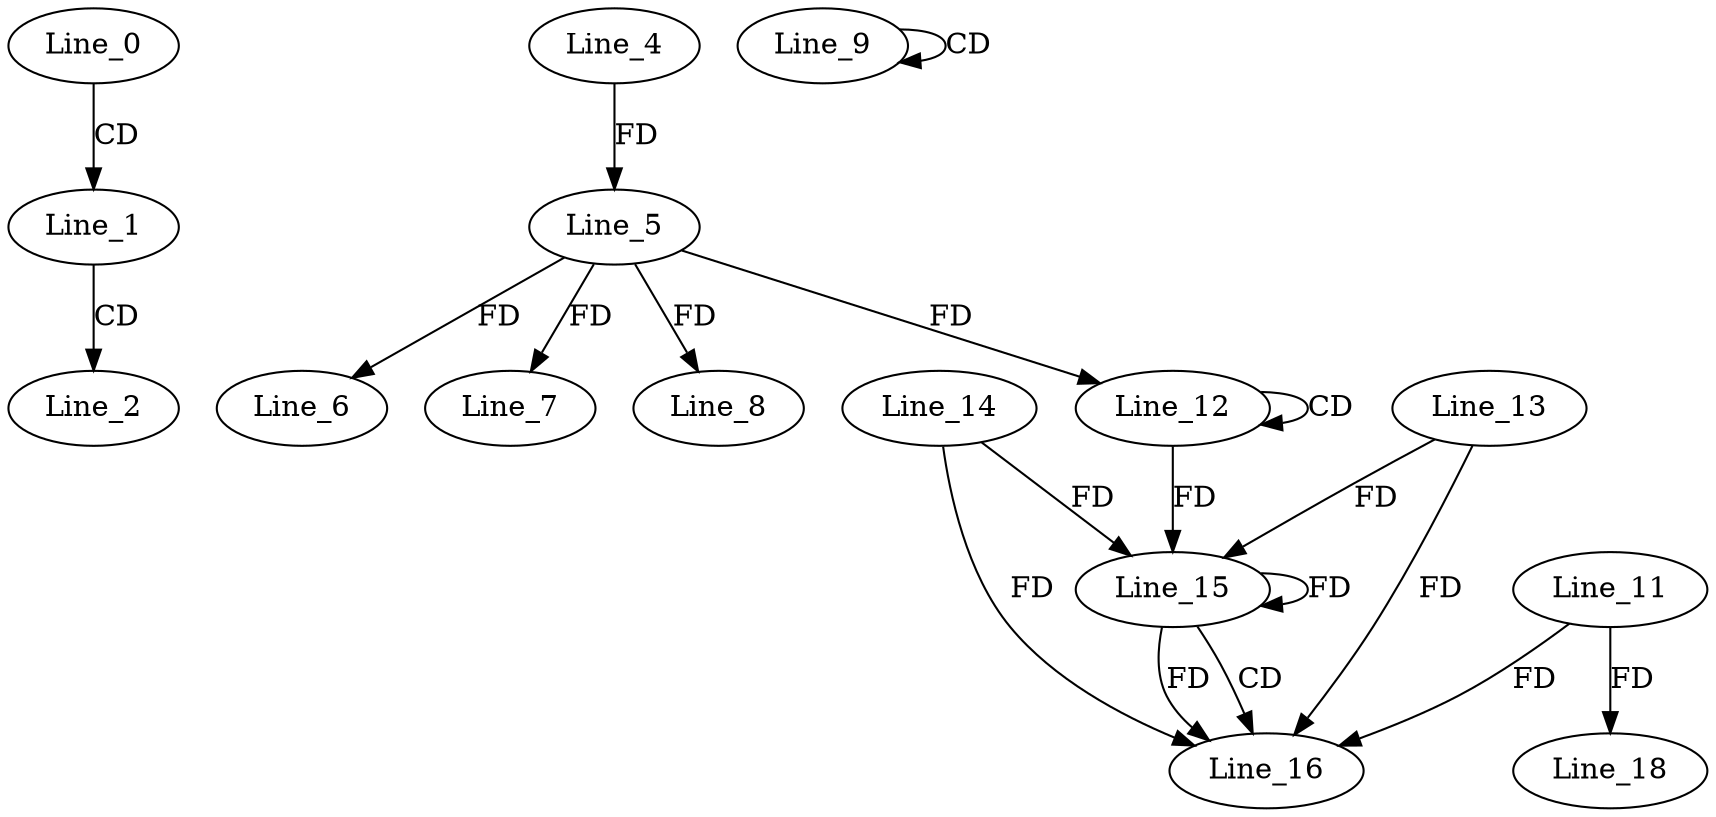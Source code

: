 digraph G {
  Line_0;
  Line_1;
  Line_2;
  Line_4;
  Line_5;
  Line_5;
  Line_6;
  Line_7;
  Line_8;
  Line_9;
  Line_9;
  Line_12;
  Line_12;
  Line_15;
  Line_14;
  Line_15;
  Line_13;
  Line_15;
  Line_16;
  Line_11;
  Line_18;
  Line_0 -> Line_1 [ label="CD" ];
  Line_1 -> Line_2 [ label="CD" ];
  Line_4 -> Line_5 [ label="FD" ];
  Line_5 -> Line_6 [ label="FD" ];
  Line_5 -> Line_7 [ label="FD" ];
  Line_5 -> Line_8 [ label="FD" ];
  Line_9 -> Line_9 [ label="CD" ];
  Line_12 -> Line_12 [ label="CD" ];
  Line_5 -> Line_12 [ label="FD" ];
  Line_15 -> Line_15 [ label="FD" ];
  Line_14 -> Line_15 [ label="FD" ];
  Line_12 -> Line_15 [ label="FD" ];
  Line_13 -> Line_15 [ label="FD" ];
  Line_15 -> Line_16 [ label="CD" ];
  Line_11 -> Line_16 [ label="FD" ];
  Line_13 -> Line_16 [ label="FD" ];
  Line_15 -> Line_16 [ label="FD" ];
  Line_14 -> Line_16 [ label="FD" ];
  Line_11 -> Line_18 [ label="FD" ];
}

